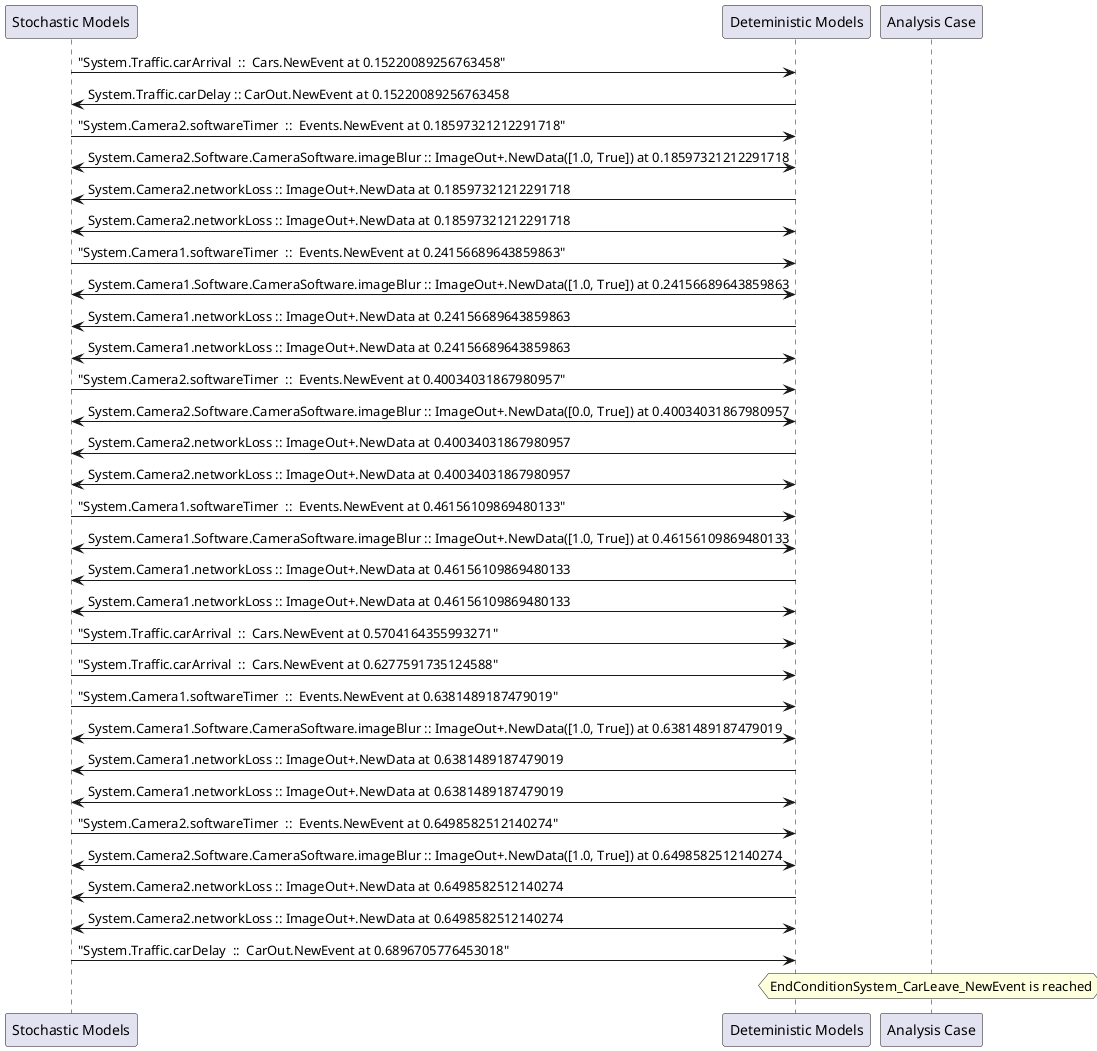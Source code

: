 
	@startuml
	participant "Stochastic Models" as stochmodel
	participant "Deteministic Models" as detmodel
	participant "Analysis Case" as analysis
	{11276_stop} stochmodel -> detmodel : "System.Traffic.carArrival  ::  Cars.NewEvent at 0.15220089256763458"
{11288_start} detmodel -> stochmodel : System.Traffic.carDelay :: CarOut.NewEvent at 0.15220089256763458
{11260_stop} stochmodel -> detmodel : "System.Camera2.softwareTimer  ::  Events.NewEvent at 0.18597321212291718"
detmodel <-> stochmodel : System.Camera2.Software.CameraSoftware.imageBlur :: ImageOut+.NewData([1.0, True]) at 0.18597321212291718
detmodel -> stochmodel : System.Camera2.networkLoss :: ImageOut+.NewData at 0.18597321212291718
detmodel <-> stochmodel : System.Camera2.networkLoss :: ImageOut+.NewData at 0.18597321212291718
{11244_stop} stochmodel -> detmodel : "System.Camera1.softwareTimer  ::  Events.NewEvent at 0.24156689643859863"
detmodel <-> stochmodel : System.Camera1.Software.CameraSoftware.imageBlur :: ImageOut+.NewData([1.0, True]) at 0.24156689643859863
detmodel -> stochmodel : System.Camera1.networkLoss :: ImageOut+.NewData at 0.24156689643859863
detmodel <-> stochmodel : System.Camera1.networkLoss :: ImageOut+.NewData at 0.24156689643859863
{11261_stop} stochmodel -> detmodel : "System.Camera2.softwareTimer  ::  Events.NewEvent at 0.40034031867980957"
detmodel <-> stochmodel : System.Camera2.Software.CameraSoftware.imageBlur :: ImageOut+.NewData([0.0, True]) at 0.40034031867980957
detmodel -> stochmodel : System.Camera2.networkLoss :: ImageOut+.NewData at 0.40034031867980957
detmodel <-> stochmodel : System.Camera2.networkLoss :: ImageOut+.NewData at 0.40034031867980957
{11245_stop} stochmodel -> detmodel : "System.Camera1.softwareTimer  ::  Events.NewEvent at 0.46156109869480133"
detmodel <-> stochmodel : System.Camera1.Software.CameraSoftware.imageBlur :: ImageOut+.NewData([1.0, True]) at 0.46156109869480133
detmodel -> stochmodel : System.Camera1.networkLoss :: ImageOut+.NewData at 0.46156109869480133
detmodel <-> stochmodel : System.Camera1.networkLoss :: ImageOut+.NewData at 0.46156109869480133
{11277_stop} stochmodel -> detmodel : "System.Traffic.carArrival  ::  Cars.NewEvent at 0.5704164355993271"
{11278_stop} stochmodel -> detmodel : "System.Traffic.carArrival  ::  Cars.NewEvent at 0.6277591735124588"
{11246_stop} stochmodel -> detmodel : "System.Camera1.softwareTimer  ::  Events.NewEvent at 0.6381489187479019"
detmodel <-> stochmodel : System.Camera1.Software.CameraSoftware.imageBlur :: ImageOut+.NewData([1.0, True]) at 0.6381489187479019
detmodel -> stochmodel : System.Camera1.networkLoss :: ImageOut+.NewData at 0.6381489187479019
detmodel <-> stochmodel : System.Camera1.networkLoss :: ImageOut+.NewData at 0.6381489187479019
{11262_stop} stochmodel -> detmodel : "System.Camera2.softwareTimer  ::  Events.NewEvent at 0.6498582512140274"
detmodel <-> stochmodel : System.Camera2.Software.CameraSoftware.imageBlur :: ImageOut+.NewData([1.0, True]) at 0.6498582512140274
detmodel -> stochmodel : System.Camera2.networkLoss :: ImageOut+.NewData at 0.6498582512140274
detmodel <-> stochmodel : System.Camera2.networkLoss :: ImageOut+.NewData at 0.6498582512140274
{11288_stop} stochmodel -> detmodel : "System.Traffic.carDelay  ::  CarOut.NewEvent at 0.6896705776453018"
{11288_start} <-> {11288_stop} : delay
hnote over analysis 
EndConditionSystem_CarLeave_NewEvent is reached
endnote
@enduml